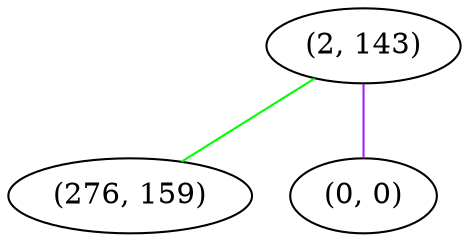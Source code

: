 graph "" {
"(2, 143)";
"(276, 159)";
"(0, 0)";
"(2, 143)" -- "(276, 159)"  [color=green, key=0, weight=2];
"(2, 143)" -- "(0, 0)"  [color=purple, key=0, weight=4];
}
